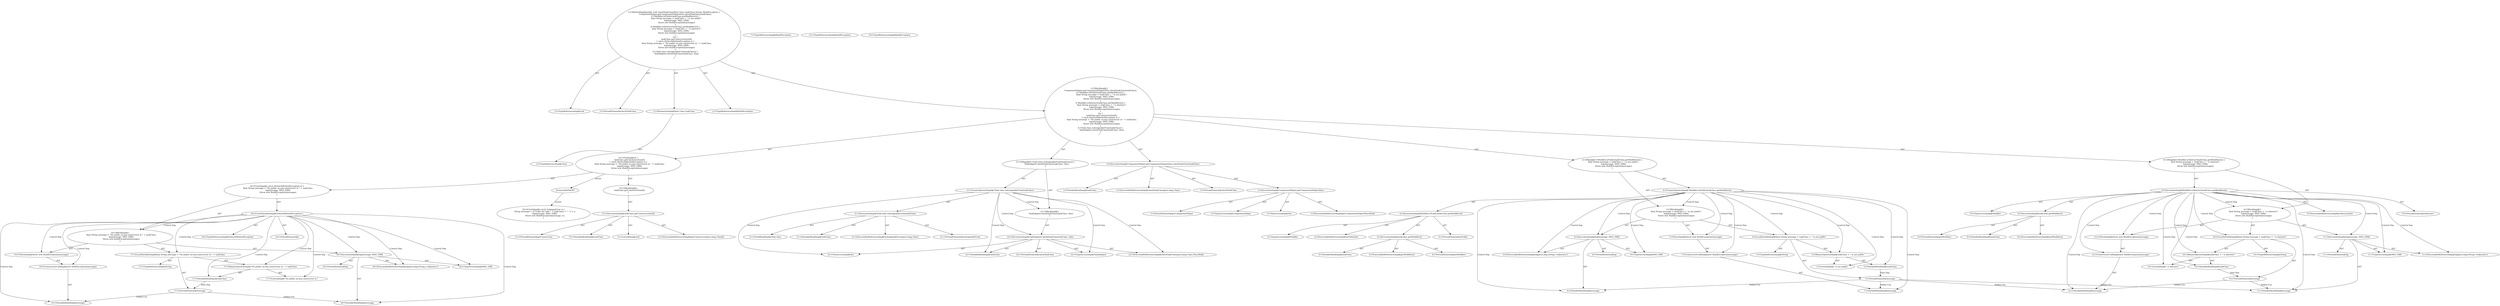 digraph "checkTaskClass#?,Class" {
0 [label="2:CtTypeReferenceImpl@void" shape=ellipse]
1 [label="2:CtVirtualElement@checkTaskClass" shape=ellipse]
2 [label="2:CtParameterImpl@final Class taskClass" shape=ellipse]
3 [label="2:CtTypeReferenceImpl@Class" shape=ellipse]
4 [label="2:CtTypeReferenceImpl@BuildException" shape=ellipse]
5 [label="3:CtExecutableReferenceImpl@checkTaskClass(java.lang.Class)" shape=ellipse]
6 [label="3:CtVirtualElement@checkTaskClass" shape=ellipse]
7 [label="3:CtExecutableReferenceImpl@getComponentHelper(PlaceHold)" shape=ellipse]
8 [label="3:CtVirtualElement@getComponentHelper" shape=ellipse]
9 [label="3:CtTypeAccessImpl@ComponentHelper" shape=ellipse]
10 [label="3:CtThisAccessImpl@this" shape=ellipse]
11 [label="3:CtInvocationImpl@ComponentHelper.getComponentHelper(this)" shape=ellipse]
12 [label="3:CtVariableReadImpl@taskClass" shape=ellipse]
13 [label="3:CtInvocationImpl@ComponentHelper.getComponentHelper(this).checkTaskClass(taskClass)" shape=ellipse]
14 [label="4:CtExecutableReferenceImpl@isPublic(int)" shape=ellipse]
15 [label="4:CtVirtualElement@isPublic" shape=ellipse]
16 [label="4:CtTypeAccessImpl@Modifier" shape=ellipse]
17 [label="4:CtExecutableReferenceImpl@getModifiers()" shape=ellipse]
18 [label="4:CtVirtualElement@getModifiers" shape=ellipse]
19 [label="4:CtVariableReadImpl@taskClass" shape=ellipse]
20 [label="4:CtInvocationImpl@taskClass.getModifiers()" shape=ellipse]
21 [label="4:CtInvocationImpl@Modifier.isPublic(taskClass.getModifiers())" shape=ellipse]
22 [label="4:CtUnaryOperatorImpl@!Modifier.isPublic(taskClass.getModifiers())" shape=ellipse]
23 [label="5:CtTypeReferenceImpl@String" shape=ellipse]
24 [label="5:CtVariableReadImpl@taskClass" shape=ellipse]
25 [label="5:CtLiteralImpl@\" is not public\"" shape=ellipse]
26 [label="5:CtBinaryOperatorImpl@taskClass + \" is not public\"" shape=ellipse]
27 [label="5:CtVirtualElement@message" shape=ellipse]
28 [label="5:CtLocalVariableImpl@final String message = taskClass + \" is not public\"" shape=ellipse]
29 [label="6:CtExecutableReferenceImpl@log(java.lang.String,<unknown>)" shape=ellipse]
30 [label="6:CtVirtualElement@log" shape=ellipse]
31 [label="6:CtVariableReadImpl@message" shape=ellipse]
32 [label="6:CtTypeAccessImpl@MSG_ERR" shape=ellipse]
33 [label="6:CtInvocationImpl@log(message, MSG_ERR)" shape=ellipse]
34 [label="7:CtTypeReferenceImpl@BuildException" shape=ellipse]
35 [label="7:CtVariableReadImpl@message" shape=ellipse]
36 [label="7:CtConstructorCallImpl@new BuildException(message)" shape=ellipse]
37 [label="7:CtThrowImpl@throw new BuildException(message)" shape=ellipse]
38 [label="4:CtBlockImpl@\{
    final String message = taskClass + \" is not public\";
    log(message, MSG_ERR);
    throw new BuildException(message);
\}" shape=ellipse]
39 [label="4:CtIfImpl@if (!Modifier.isPublic(taskClass.getModifiers())) \{
    final String message = taskClass + \" is not public\";
    log(message, MSG_ERR);
    throw new BuildException(message);
\}" shape=ellipse]
40 [label="9:CtExecutableReferenceImpl@isAbstract(int)" shape=ellipse]
41 [label="9:CtVirtualElement@isAbstract" shape=ellipse]
42 [label="9:CtTypeAccessImpl@Modifier" shape=ellipse]
43 [label="9:CtExecutableReferenceImpl@getModifiers()" shape=ellipse]
44 [label="9:CtVirtualElement@getModifiers" shape=ellipse]
45 [label="9:CtVariableReadImpl@taskClass" shape=ellipse]
46 [label="9:CtInvocationImpl@taskClass.getModifiers()" shape=ellipse]
47 [label="9:CtInvocationImpl@Modifier.isAbstract(taskClass.getModifiers())" shape=ellipse]
48 [label="10:CtTypeReferenceImpl@String" shape=ellipse]
49 [label="10:CtVariableReadImpl@taskClass" shape=ellipse]
50 [label="10:CtLiteralImpl@\" is abstract\"" shape=ellipse]
51 [label="10:CtBinaryOperatorImpl@taskClass + \" is abstract\"" shape=ellipse]
52 [label="10:CtVirtualElement@message" shape=ellipse]
53 [label="10:CtLocalVariableImpl@final String message = taskClass + \" is abstract\"" shape=ellipse]
54 [label="11:CtExecutableReferenceImpl@log(java.lang.String,<unknown>)" shape=ellipse]
55 [label="11:CtVirtualElement@log" shape=ellipse]
56 [label="11:CtVariableReadImpl@message" shape=ellipse]
57 [label="11:CtTypeAccessImpl@MSG_ERR" shape=ellipse]
58 [label="11:CtInvocationImpl@log(message, MSG_ERR)" shape=ellipse]
59 [label="12:CtTypeReferenceImpl@BuildException" shape=ellipse]
60 [label="12:CtVariableReadImpl@message" shape=ellipse]
61 [label="12:CtConstructorCallImpl@new BuildException(message)" shape=ellipse]
62 [label="12:CtThrowImpl@throw new BuildException(message)" shape=ellipse]
63 [label="9:CtBlockImpl@\{
    final String message = taskClass + \" is abstract\";
    log(message, MSG_ERR);
    throw new BuildException(message);
\}" shape=ellipse]
64 [label="9:CtIfImpl@if (Modifier.isAbstract(taskClass.getModifiers())) \{
    final String message = taskClass + \" is abstract\";
    log(message, MSG_ERR);
    throw new BuildException(message);
\}" shape=ellipse]
65 [label="15:CtExecutableReferenceImpl@getConstructor(java.lang.Class[])" shape=ellipse]
66 [label="15:CtVirtualElement@getConstructor" shape=ellipse]
67 [label="15:CtVariableReadImpl@taskClass" shape=ellipse]
68 [label="15:CtLiteralImpl@null" shape=ellipse]
69 [label="15:CtInvocationImpl@taskClass.getConstructor(null)" shape=ellipse]
70 [label="14:CtBlockImpl@\{
    taskClass.getConstructor(null);
\}" shape=ellipse]
71 [label="16:CtVirtualElement@e" shape=ellipse]
72 [label="16:CtTypeReferenceImpl@NoSuchMethodException" shape=ellipse]
73 [label="16:CtCatchVariableImpl@NoSuchMethodException e" shape=ellipse]
74 [label="17:CtTypeReferenceImpl@String" shape=ellipse]
75 [label="17:CtLiteralImpl@\"No public no-arg constructor in \"" shape=ellipse]
76 [label="17:CtVariableReadImpl@taskClass" shape=ellipse]
77 [label="17:CtBinaryOperatorImpl@\"No public no-arg constructor in \" + taskClass" shape=ellipse]
78 [label="17:CtVirtualElement@message" shape=ellipse]
79 [label="17:CtLocalVariableImpl@final String message = \"No public no-arg constructor in \" + taskClass" shape=ellipse]
80 [label="18:CtExecutableReferenceImpl@log(java.lang.String,<unknown>)" shape=ellipse]
81 [label="18:CtVirtualElement@log" shape=ellipse]
82 [label="18:CtVariableReadImpl@message" shape=ellipse]
83 [label="18:CtTypeAccessImpl@MSG_ERR" shape=ellipse]
84 [label="18:CtInvocationImpl@log(message, MSG_ERR)" shape=ellipse]
85 [label="19:CtTypeReferenceImpl@BuildException" shape=ellipse]
86 [label="19:CtVariableReadImpl@message" shape=ellipse]
87 [label="19:CtConstructorCallImpl@new BuildException(message)" shape=ellipse]
88 [label="19:CtThrowImpl@throw new BuildException(message)" shape=ellipse]
89 [label="16:CtBlockImpl@\{
    final String message = \"No public no-arg constructor in \" + taskClass;
    log(message, MSG_ERR);
    throw new BuildException(message);
\}" shape=ellipse]
90 [label="16:CtCatchImpl@ catch (NoSuchMethodException e) \{
    final String message = \"No public no-arg constructor in \" + taskClass;
    log(message, MSG_ERR);
    throw new BuildException(message);
\}" shape=ellipse]
91 [label="14:CtTryImpl@try \{
    taskClass.getConstructor(null);
\} catch (NoSuchMethodException e) \{
    final String message = \"No public no-arg constructor in \" + taskClass;
    log(message, MSG_ERR);
    throw new BuildException(message);
\}" shape=ellipse]
92 [label="21:CtExecutableReferenceImpl@isAssignableFrom(java.lang.Class)" shape=ellipse]
93 [label="21:CtVirtualElement@isAssignableFrom" shape=ellipse]
94 [label="21:CtFieldReadImpl@Task.class" shape=ellipse]
95 [label="21:CtVariableReadImpl@taskClass" shape=ellipse]
96 [label="21:CtInvocationImpl@Task.class.isAssignableFrom(taskClass)" shape=ellipse]
97 [label="21:CtUnaryOperatorImpl@!Task.class.isAssignableFrom(taskClass)" shape=ellipse]
98 [label="22:CtExecutableReferenceImpl@checkTaskClass(java.lang.Class,PlaceHold)" shape=ellipse]
99 [label="22:CtVirtualElement@checkTaskClass" shape=ellipse]
100 [label="22:CtTypeAccessImpl@TaskAdapter" shape=ellipse]
101 [label="22:CtVariableReadImpl@taskClass" shape=ellipse]
102 [label="22:CtThisAccessImpl@this" shape=ellipse]
103 [label="22:CtInvocationImpl@TaskAdapter.checkTaskClass(taskClass, this)" shape=ellipse]
104 [label="21:CtBlockImpl@\{
    TaskAdapter.checkTaskClass(taskClass, this);
\}" shape=ellipse]
105 [label="21:CtIfImpl@if (!Task.class.isAssignableFrom(taskClass)) \{
    TaskAdapter.checkTaskClass(taskClass, this);
\}" shape=ellipse]
106 [label="2:CtBlockImpl@\{
    ComponentHelper.getComponentHelper(this).checkTaskClass(taskClass);
    if (!Modifier.isPublic(taskClass.getModifiers())) \{
        final String message = taskClass + \" is not public\";
        log(message, MSG_ERR);
        throw new BuildException(message);
    \}
    if (Modifier.isAbstract(taskClass.getModifiers())) \{
        final String message = taskClass + \" is abstract\";
        log(message, MSG_ERR);
        throw new BuildException(message);
    \}
    try \{
        taskClass.getConstructor(null);
    \} catch (NoSuchMethodException e) \{
        final String message = \"No public no-arg constructor in \" + taskClass;
        log(message, MSG_ERR);
        throw new BuildException(message);
    \}
    if (!Task.class.isAssignableFrom(taskClass)) \{
        TaskAdapter.checkTaskClass(taskClass, this);
    \}
\}" shape=ellipse]
107 [label="2:CtMethodImpl@public void checkTaskClass(final Class taskClass) throws BuildException \{
    ComponentHelper.getComponentHelper(this).checkTaskClass(taskClass);
    if (!Modifier.isPublic(taskClass.getModifiers())) \{
        final String message = taskClass + \" is not public\";
        log(message, MSG_ERR);
        throw new BuildException(message);
    \}
    if (Modifier.isAbstract(taskClass.getModifiers())) \{
        final String message = taskClass + \" is abstract\";
        log(message, MSG_ERR);
        throw new BuildException(message);
    \}
    try \{
        taskClass.getConstructor(null);
    \} catch (NoSuchMethodException e) \{
        final String message = \"No public no-arg constructor in \" + taskClass;
        log(message, MSG_ERR);
        throw new BuildException(message);
    \}
    if (!Task.class.isAssignableFrom(taskClass)) \{
        TaskAdapter.checkTaskClass(taskClass, this);
    \}
\}" shape=ellipse]
108 [label="20:Insert@INSERT" shape=ellipse]
109 [label="20:CtCatchImpl@ catch (LinkageError e) \{
    String message = ((\"Could not load \" + taskClass) + \": \") + e;
    log(message, MSG_ERR);
    throw new BuildException(message, e);
\}" shape=ellipse]
2 -> 3 [label="AST"];
11 -> 8 [label="AST"];
11 -> 9 [label="AST"];
11 -> 7 [label="AST"];
11 -> 10 [label="AST"];
13 -> 6 [label="AST"];
13 -> 11 [label="AST"];
13 -> 5 [label="AST"];
13 -> 12 [label="AST"];
20 -> 18 [label="AST"];
20 -> 19 [label="AST"];
20 -> 17 [label="AST"];
21 -> 15 [label="AST"];
21 -> 16 [label="AST"];
21 -> 14 [label="AST"];
21 -> 20 [label="AST"];
22 -> 21 [label="AST"];
22 -> 38 [label="Control Dep"];
22 -> 28 [label="Control Dep"];
22 -> 26 [label="Control Dep"];
22 -> 24 [label="Control Dep"];
22 -> 25 [label="Control Dep"];
22 -> 33 [label="Control Dep"];
22 -> 29 [label="Control Dep"];
22 -> 31 [label="Control Dep"];
22 -> 32 [label="Control Dep"];
22 -> 37 [label="Control Dep"];
22 -> 36 [label="Control Dep"];
22 -> 35 [label="Control Dep"];
24 -> 27 [label="Data Dep"];
26 -> 24 [label="AST"];
26 -> 25 [label="AST"];
27 -> 31 [label="Define-Use"];
27 -> 35 [label="Define-Use"];
27 -> 56 [label="Define-Use"];
27 -> 60 [label="Define-Use"];
28 -> 27 [label="AST"];
28 -> 23 [label="AST"];
28 -> 26 [label="AST"];
33 -> 30 [label="AST"];
33 -> 29 [label="AST"];
33 -> 31 [label="AST"];
33 -> 32 [label="AST"];
36 -> 35 [label="AST"];
37 -> 36 [label="AST"];
38 -> 28 [label="AST"];
38 -> 33 [label="AST"];
38 -> 37 [label="AST"];
39 -> 22 [label="AST"];
39 -> 38 [label="AST"];
46 -> 44 [label="AST"];
46 -> 45 [label="AST"];
46 -> 43 [label="AST"];
47 -> 41 [label="AST"];
47 -> 42 [label="AST"];
47 -> 40 [label="AST"];
47 -> 46 [label="AST"];
47 -> 63 [label="Control Dep"];
47 -> 53 [label="Control Dep"];
47 -> 51 [label="Control Dep"];
47 -> 49 [label="Control Dep"];
47 -> 50 [label="Control Dep"];
47 -> 58 [label="Control Dep"];
47 -> 54 [label="Control Dep"];
47 -> 56 [label="Control Dep"];
47 -> 57 [label="Control Dep"];
47 -> 62 [label="Control Dep"];
47 -> 61 [label="Control Dep"];
47 -> 60 [label="Control Dep"];
49 -> 52 [label="Data Dep"];
51 -> 49 [label="AST"];
51 -> 50 [label="AST"];
52 -> 56 [label="Define-Use"];
52 -> 60 [label="Define-Use"];
53 -> 52 [label="AST"];
53 -> 48 [label="AST"];
53 -> 51 [label="AST"];
58 -> 55 [label="AST"];
58 -> 54 [label="AST"];
58 -> 56 [label="AST"];
58 -> 57 [label="AST"];
61 -> 60 [label="AST"];
62 -> 61 [label="AST"];
63 -> 53 [label="AST"];
63 -> 58 [label="AST"];
63 -> 62 [label="AST"];
64 -> 47 [label="AST"];
64 -> 63 [label="AST"];
69 -> 66 [label="AST"];
69 -> 67 [label="AST"];
69 -> 65 [label="AST"];
69 -> 68 [label="AST"];
70 -> 69 [label="AST"];
73 -> 71 [label="AST"];
73 -> 72 [label="AST"];
73 -> 89 [label="Control Dep"];
73 -> 79 [label="Control Dep"];
73 -> 77 [label="Control Dep"];
73 -> 75 [label="Control Dep"];
73 -> 76 [label="Control Dep"];
73 -> 84 [label="Control Dep"];
73 -> 80 [label="Control Dep"];
73 -> 82 [label="Control Dep"];
73 -> 83 [label="Control Dep"];
73 -> 88 [label="Control Dep"];
73 -> 87 [label="Control Dep"];
73 -> 86 [label="Control Dep"];
76 -> 78 [label="Data Dep"];
77 -> 75 [label="AST"];
77 -> 76 [label="AST"];
78 -> 82 [label="Define-Use"];
78 -> 86 [label="Define-Use"];
79 -> 78 [label="AST"];
79 -> 74 [label="AST"];
79 -> 77 [label="AST"];
84 -> 81 [label="AST"];
84 -> 80 [label="AST"];
84 -> 82 [label="AST"];
84 -> 83 [label="AST"];
87 -> 86 [label="AST"];
88 -> 87 [label="AST"];
89 -> 79 [label="AST"];
89 -> 84 [label="AST"];
89 -> 88 [label="AST"];
90 -> 73 [label="AST"];
90 -> 89 [label="AST"];
91 -> 70 [label="AST"];
91 -> 90 [label="AST"];
91 -> 108 [label="Action"];
96 -> 93 [label="AST"];
96 -> 94 [label="AST"];
96 -> 92 [label="AST"];
96 -> 95 [label="AST"];
97 -> 96 [label="AST"];
97 -> 104 [label="Control Dep"];
97 -> 103 [label="Control Dep"];
97 -> 98 [label="Control Dep"];
97 -> 100 [label="Control Dep"];
97 -> 101 [label="Control Dep"];
97 -> 102 [label="Control Dep"];
103 -> 99 [label="AST"];
103 -> 100 [label="AST"];
103 -> 98 [label="AST"];
103 -> 101 [label="AST"];
103 -> 102 [label="AST"];
104 -> 103 [label="AST"];
105 -> 97 [label="AST"];
105 -> 104 [label="AST"];
106 -> 13 [label="AST"];
106 -> 39 [label="AST"];
106 -> 64 [label="AST"];
106 -> 91 [label="AST"];
106 -> 105 [label="AST"];
107 -> 1 [label="AST"];
107 -> 0 [label="AST"];
107 -> 2 [label="AST"];
107 -> 4 [label="AST"];
107 -> 106 [label="AST"];
108 -> 109 [label="Action"];
}